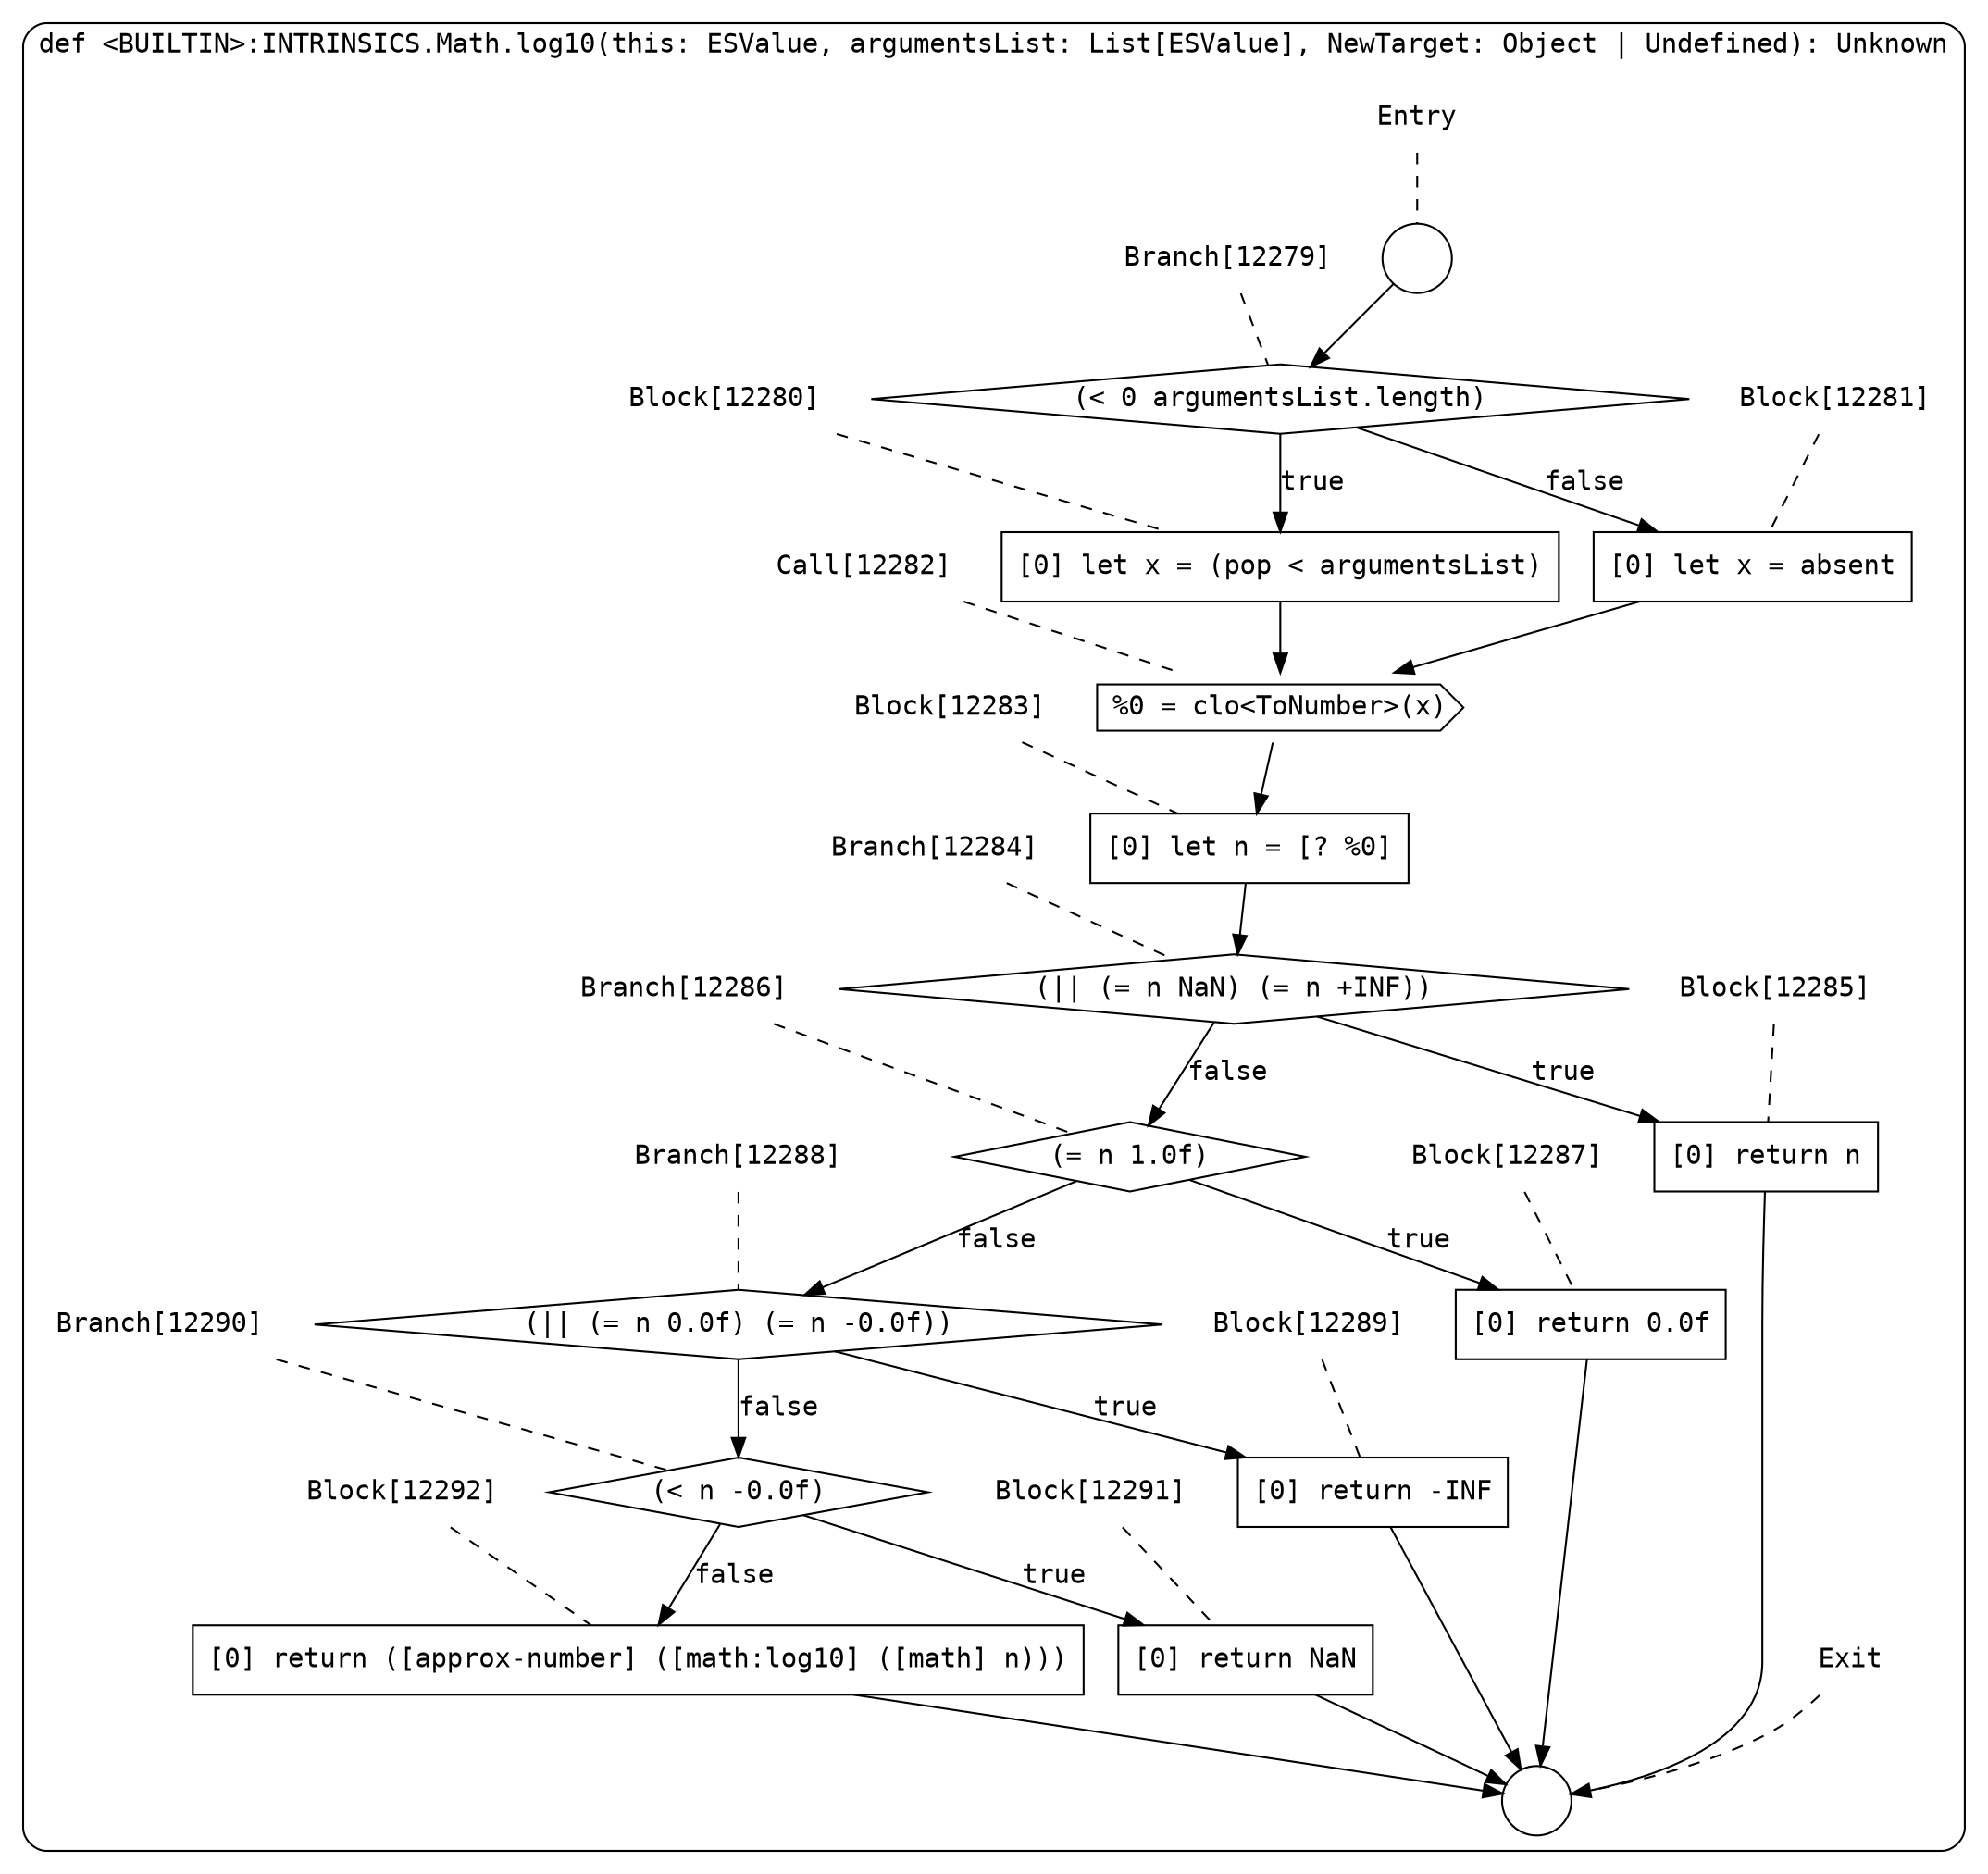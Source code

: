 digraph {
  graph [fontname = "Consolas"]
  node [fontname = "Consolas"]
  edge [fontname = "Consolas"]
  subgraph cluster2097 {
    label = "def <BUILTIN>:INTRINSICS.Math.log10(this: ESValue, argumentsList: List[ESValue], NewTarget: Object | Undefined): Unknown"
    style = rounded
    cluster2097_entry_name [shape=none, label=<<font color="black">Entry</font>>]
    cluster2097_entry_name -> cluster2097_entry [arrowhead=none, color="black", style=dashed]
    cluster2097_entry [shape=circle label=" " color="black" fillcolor="white" style=filled]
    cluster2097_entry -> node12279 [color="black"]
    cluster2097_exit_name [shape=none, label=<<font color="black">Exit</font>>]
    cluster2097_exit_name -> cluster2097_exit [arrowhead=none, color="black", style=dashed]
    cluster2097_exit [shape=circle label=" " color="black" fillcolor="white" style=filled]
    node12279_name [shape=none, label=<<font color="black">Branch[12279]</font>>]
    node12279_name -> node12279 [arrowhead=none, color="black", style=dashed]
    node12279 [shape=diamond, label=<<font color="black">(&lt; 0 argumentsList.length)</font>> color="black" fillcolor="white", style=filled]
    node12279 -> node12280 [label=<<font color="black">true</font>> color="black"]
    node12279 -> node12281 [label=<<font color="black">false</font>> color="black"]
    node12280_name [shape=none, label=<<font color="black">Block[12280]</font>>]
    node12280_name -> node12280 [arrowhead=none, color="black", style=dashed]
    node12280 [shape=box, label=<<font color="black">[0] let x = (pop &lt; argumentsList)<BR ALIGN="LEFT"/></font>> color="black" fillcolor="white", style=filled]
    node12280 -> node12282 [color="black"]
    node12281_name [shape=none, label=<<font color="black">Block[12281]</font>>]
    node12281_name -> node12281 [arrowhead=none, color="black", style=dashed]
    node12281 [shape=box, label=<<font color="black">[0] let x = absent<BR ALIGN="LEFT"/></font>> color="black" fillcolor="white", style=filled]
    node12281 -> node12282 [color="black"]
    node12282_name [shape=none, label=<<font color="black">Call[12282]</font>>]
    node12282_name -> node12282 [arrowhead=none, color="black", style=dashed]
    node12282 [shape=cds, label=<<font color="black">%0 = clo&lt;ToNumber&gt;(x)</font>> color="black" fillcolor="white", style=filled]
    node12282 -> node12283 [color="black"]
    node12283_name [shape=none, label=<<font color="black">Block[12283]</font>>]
    node12283_name -> node12283 [arrowhead=none, color="black", style=dashed]
    node12283 [shape=box, label=<<font color="black">[0] let n = [? %0]<BR ALIGN="LEFT"/></font>> color="black" fillcolor="white", style=filled]
    node12283 -> node12284 [color="black"]
    node12284_name [shape=none, label=<<font color="black">Branch[12284]</font>>]
    node12284_name -> node12284 [arrowhead=none, color="black", style=dashed]
    node12284 [shape=diamond, label=<<font color="black">(|| (= n NaN) (= n +INF))</font>> color="black" fillcolor="white", style=filled]
    node12284 -> node12285 [label=<<font color="black">true</font>> color="black"]
    node12284 -> node12286 [label=<<font color="black">false</font>> color="black"]
    node12285_name [shape=none, label=<<font color="black">Block[12285]</font>>]
    node12285_name -> node12285 [arrowhead=none, color="black", style=dashed]
    node12285 [shape=box, label=<<font color="black">[0] return n<BR ALIGN="LEFT"/></font>> color="black" fillcolor="white", style=filled]
    node12285 -> cluster2097_exit [color="black"]
    node12286_name [shape=none, label=<<font color="black">Branch[12286]</font>>]
    node12286_name -> node12286 [arrowhead=none, color="black", style=dashed]
    node12286 [shape=diamond, label=<<font color="black">(= n 1.0f)</font>> color="black" fillcolor="white", style=filled]
    node12286 -> node12287 [label=<<font color="black">true</font>> color="black"]
    node12286 -> node12288 [label=<<font color="black">false</font>> color="black"]
    node12287_name [shape=none, label=<<font color="black">Block[12287]</font>>]
    node12287_name -> node12287 [arrowhead=none, color="black", style=dashed]
    node12287 [shape=box, label=<<font color="black">[0] return 0.0f<BR ALIGN="LEFT"/></font>> color="black" fillcolor="white", style=filled]
    node12287 -> cluster2097_exit [color="black"]
    node12288_name [shape=none, label=<<font color="black">Branch[12288]</font>>]
    node12288_name -> node12288 [arrowhead=none, color="black", style=dashed]
    node12288 [shape=diamond, label=<<font color="black">(|| (= n 0.0f) (= n -0.0f))</font>> color="black" fillcolor="white", style=filled]
    node12288 -> node12289 [label=<<font color="black">true</font>> color="black"]
    node12288 -> node12290 [label=<<font color="black">false</font>> color="black"]
    node12289_name [shape=none, label=<<font color="black">Block[12289]</font>>]
    node12289_name -> node12289 [arrowhead=none, color="black", style=dashed]
    node12289 [shape=box, label=<<font color="black">[0] return -INF<BR ALIGN="LEFT"/></font>> color="black" fillcolor="white", style=filled]
    node12289 -> cluster2097_exit [color="black"]
    node12290_name [shape=none, label=<<font color="black">Branch[12290]</font>>]
    node12290_name -> node12290 [arrowhead=none, color="black", style=dashed]
    node12290 [shape=diamond, label=<<font color="black">(&lt; n -0.0f)</font>> color="black" fillcolor="white", style=filled]
    node12290 -> node12291 [label=<<font color="black">true</font>> color="black"]
    node12290 -> node12292 [label=<<font color="black">false</font>> color="black"]
    node12291_name [shape=none, label=<<font color="black">Block[12291]</font>>]
    node12291_name -> node12291 [arrowhead=none, color="black", style=dashed]
    node12291 [shape=box, label=<<font color="black">[0] return NaN<BR ALIGN="LEFT"/></font>> color="black" fillcolor="white", style=filled]
    node12291 -> cluster2097_exit [color="black"]
    node12292_name [shape=none, label=<<font color="black">Block[12292]</font>>]
    node12292_name -> node12292 [arrowhead=none, color="black", style=dashed]
    node12292 [shape=box, label=<<font color="black">[0] return ([approx-number] ([math:log10] ([math] n)))<BR ALIGN="LEFT"/></font>> color="black" fillcolor="white", style=filled]
    node12292 -> cluster2097_exit [color="black"]
  }
}